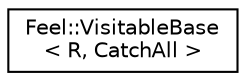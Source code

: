 digraph "Graphical Class Hierarchy"
{
 // LATEX_PDF_SIZE
  edge [fontname="Helvetica",fontsize="10",labelfontname="Helvetica",labelfontsize="10"];
  node [fontname="Helvetica",fontsize="10",shape=record];
  rankdir="LR";
  Node0 [label="Feel::VisitableBase\l\< R, CatchAll \>",height=0.2,width=0.4,color="black", fillcolor="white", style="filled",URL="$classFeel_1_1VisitableBase.html",tooltip=" "];
}
